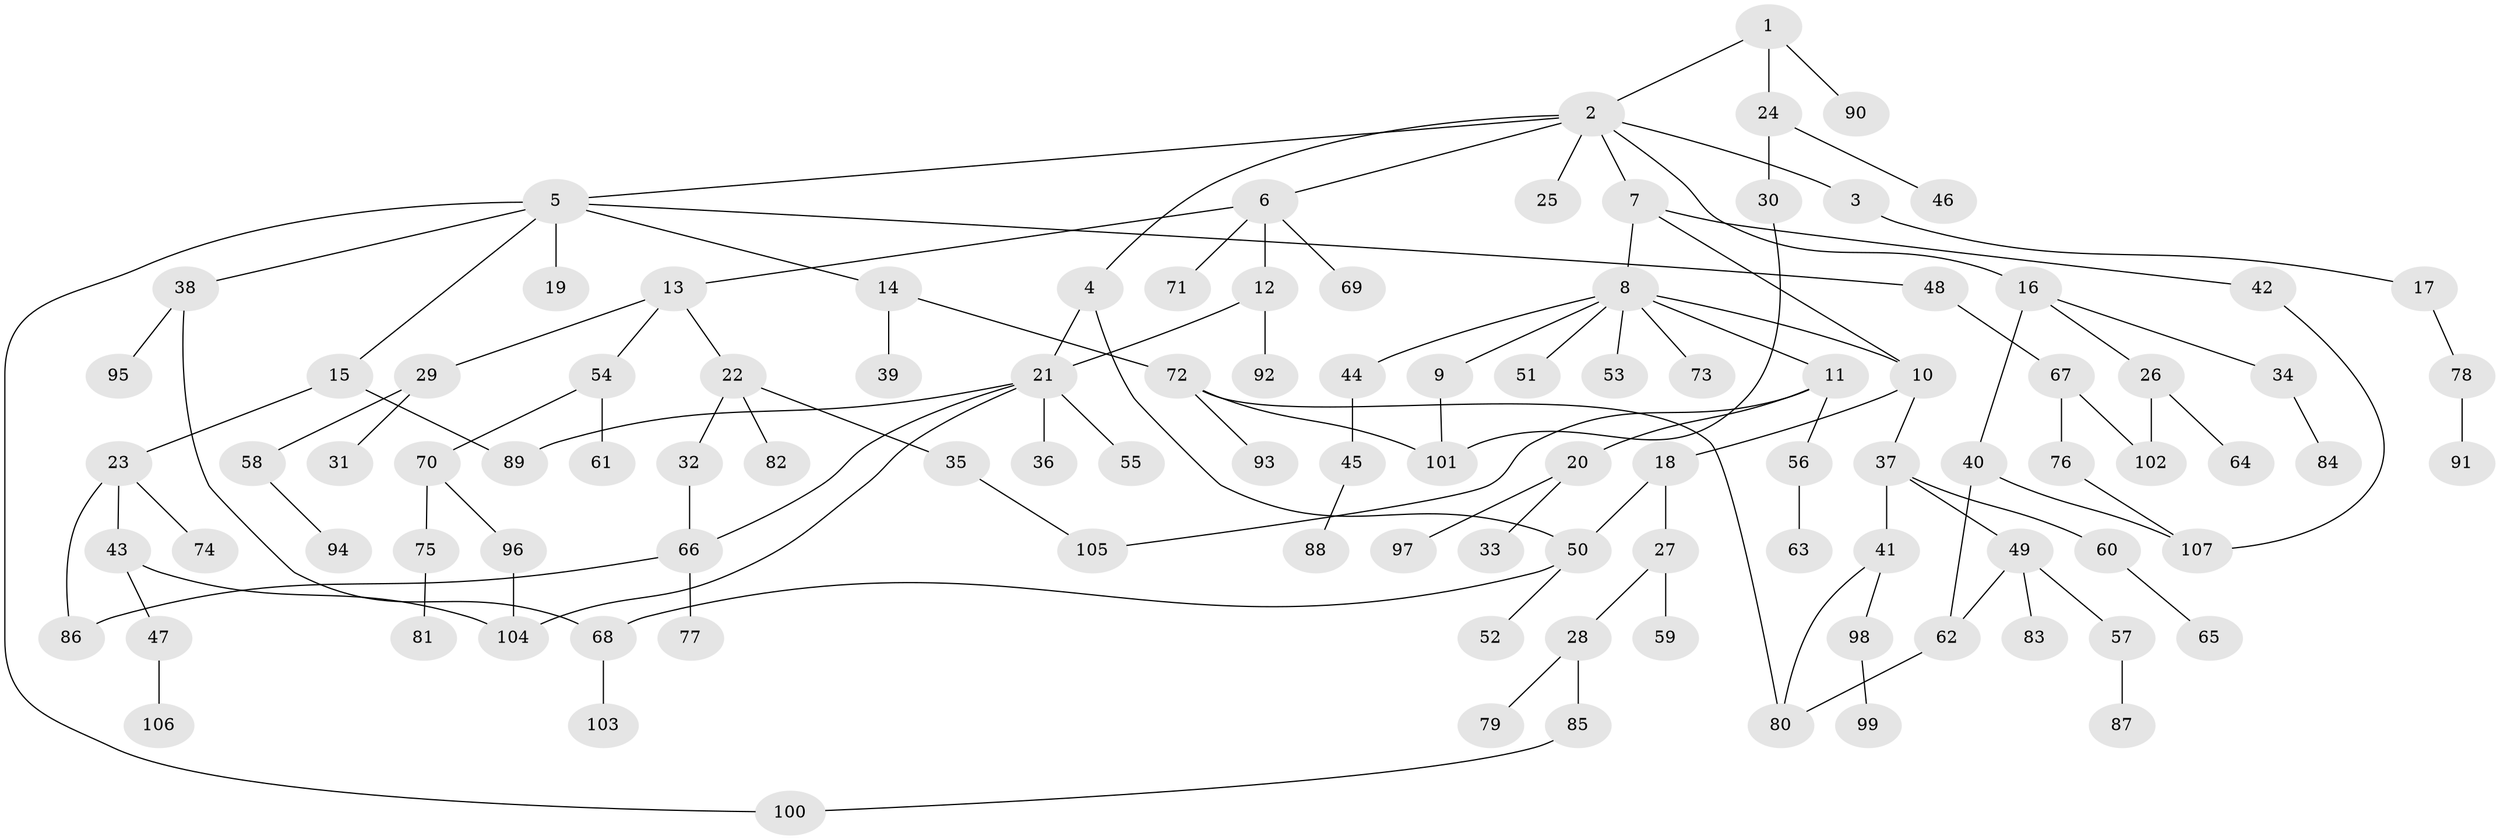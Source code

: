 // coarse degree distribution, {4: 0.06756756756756757, 8: 0.04054054054054054, 3: 0.21621621621621623, 10: 0.013513513513513514, 6: 0.02702702702702703, 2: 0.20270270270270271, 5: 0.02702702702702703, 1: 0.40540540540540543}
// Generated by graph-tools (version 1.1) at 2025/23/03/03/25 07:23:33]
// undirected, 107 vertices, 125 edges
graph export_dot {
graph [start="1"]
  node [color=gray90,style=filled];
  1;
  2;
  3;
  4;
  5;
  6;
  7;
  8;
  9;
  10;
  11;
  12;
  13;
  14;
  15;
  16;
  17;
  18;
  19;
  20;
  21;
  22;
  23;
  24;
  25;
  26;
  27;
  28;
  29;
  30;
  31;
  32;
  33;
  34;
  35;
  36;
  37;
  38;
  39;
  40;
  41;
  42;
  43;
  44;
  45;
  46;
  47;
  48;
  49;
  50;
  51;
  52;
  53;
  54;
  55;
  56;
  57;
  58;
  59;
  60;
  61;
  62;
  63;
  64;
  65;
  66;
  67;
  68;
  69;
  70;
  71;
  72;
  73;
  74;
  75;
  76;
  77;
  78;
  79;
  80;
  81;
  82;
  83;
  84;
  85;
  86;
  87;
  88;
  89;
  90;
  91;
  92;
  93;
  94;
  95;
  96;
  97;
  98;
  99;
  100;
  101;
  102;
  103;
  104;
  105;
  106;
  107;
  1 -- 2;
  1 -- 24;
  1 -- 90;
  2 -- 3;
  2 -- 4;
  2 -- 5;
  2 -- 6;
  2 -- 7;
  2 -- 16;
  2 -- 25;
  3 -- 17;
  4 -- 21;
  4 -- 50;
  5 -- 14;
  5 -- 15;
  5 -- 19;
  5 -- 38;
  5 -- 48;
  5 -- 100;
  6 -- 12;
  6 -- 13;
  6 -- 69;
  6 -- 71;
  7 -- 8;
  7 -- 10;
  7 -- 42;
  8 -- 9;
  8 -- 11;
  8 -- 44;
  8 -- 51;
  8 -- 53;
  8 -- 73;
  8 -- 10;
  9 -- 101;
  10 -- 18;
  10 -- 37;
  11 -- 20;
  11 -- 56;
  11 -- 105;
  12 -- 21;
  12 -- 92;
  13 -- 22;
  13 -- 29;
  13 -- 54;
  14 -- 39;
  14 -- 72;
  15 -- 23;
  15 -- 89;
  16 -- 26;
  16 -- 34;
  16 -- 40;
  17 -- 78;
  18 -- 27;
  18 -- 50;
  20 -- 33;
  20 -- 97;
  21 -- 36;
  21 -- 55;
  21 -- 66;
  21 -- 89;
  21 -- 104;
  22 -- 32;
  22 -- 35;
  22 -- 82;
  23 -- 43;
  23 -- 74;
  23 -- 86;
  24 -- 30;
  24 -- 46;
  26 -- 64;
  26 -- 102;
  27 -- 28;
  27 -- 59;
  28 -- 79;
  28 -- 85;
  29 -- 31;
  29 -- 58;
  30 -- 101;
  32 -- 66;
  34 -- 84;
  35 -- 105;
  37 -- 41;
  37 -- 49;
  37 -- 60;
  38 -- 68;
  38 -- 95;
  40 -- 62;
  40 -- 107;
  41 -- 98;
  41 -- 80;
  42 -- 107;
  43 -- 47;
  43 -- 104;
  44 -- 45;
  45 -- 88;
  47 -- 106;
  48 -- 67;
  49 -- 57;
  49 -- 83;
  49 -- 62;
  50 -- 52;
  50 -- 68;
  54 -- 61;
  54 -- 70;
  56 -- 63;
  57 -- 87;
  58 -- 94;
  60 -- 65;
  62 -- 80;
  66 -- 77;
  66 -- 86;
  67 -- 76;
  67 -- 102;
  68 -- 103;
  70 -- 75;
  70 -- 96;
  72 -- 80;
  72 -- 93;
  72 -- 101;
  75 -- 81;
  76 -- 107;
  78 -- 91;
  85 -- 100;
  96 -- 104;
  98 -- 99;
}
